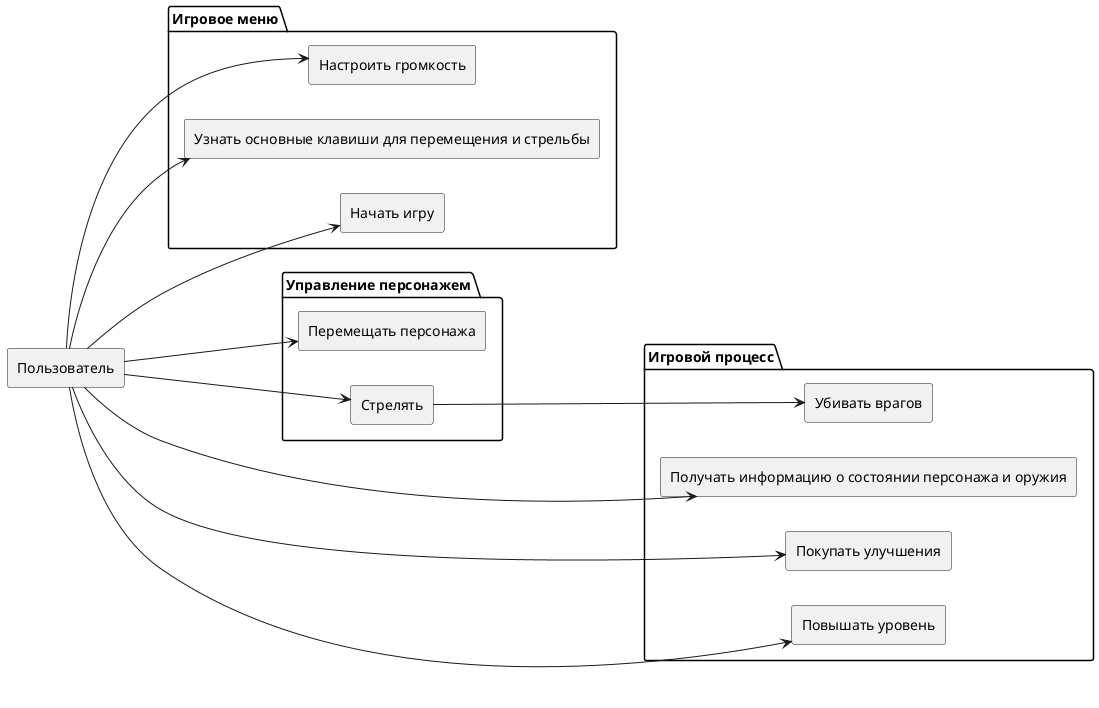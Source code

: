 @startuml

left to right direction
package "Игровое меню" {
    rectangle "Настроить громкость" as SetVolume
    rectangle "Узнать основные клавиши для перемещения и стрельбы" as GetControls
    rectangle "Начать игру" as StartGame
}

package "Управление персонажем" {
    rectangle "Перемещать персонажа" as MoveCharacter
    rectangle "Стрелять" as Shoot
}

package "Игровой процесс" {
    rectangle "Получать информацию о состоянии персонажа и оружия" as GetInfo
    rectangle "Покупать улучшения" as BuyUpgrades
    rectangle "Повышать уровень" as LevelUp
    rectangle "Убивать врагов" as KillEnemies
}

rectangle "Пользователь" as User

User --> SetVolume
User --> GetControls
User --> StartGame
User --> MoveCharacter
User --> Shoot
User --> GetInfo
User --> BuyUpgrades
User --> LevelUp

Shoot --> KillEnemies

@enduml

